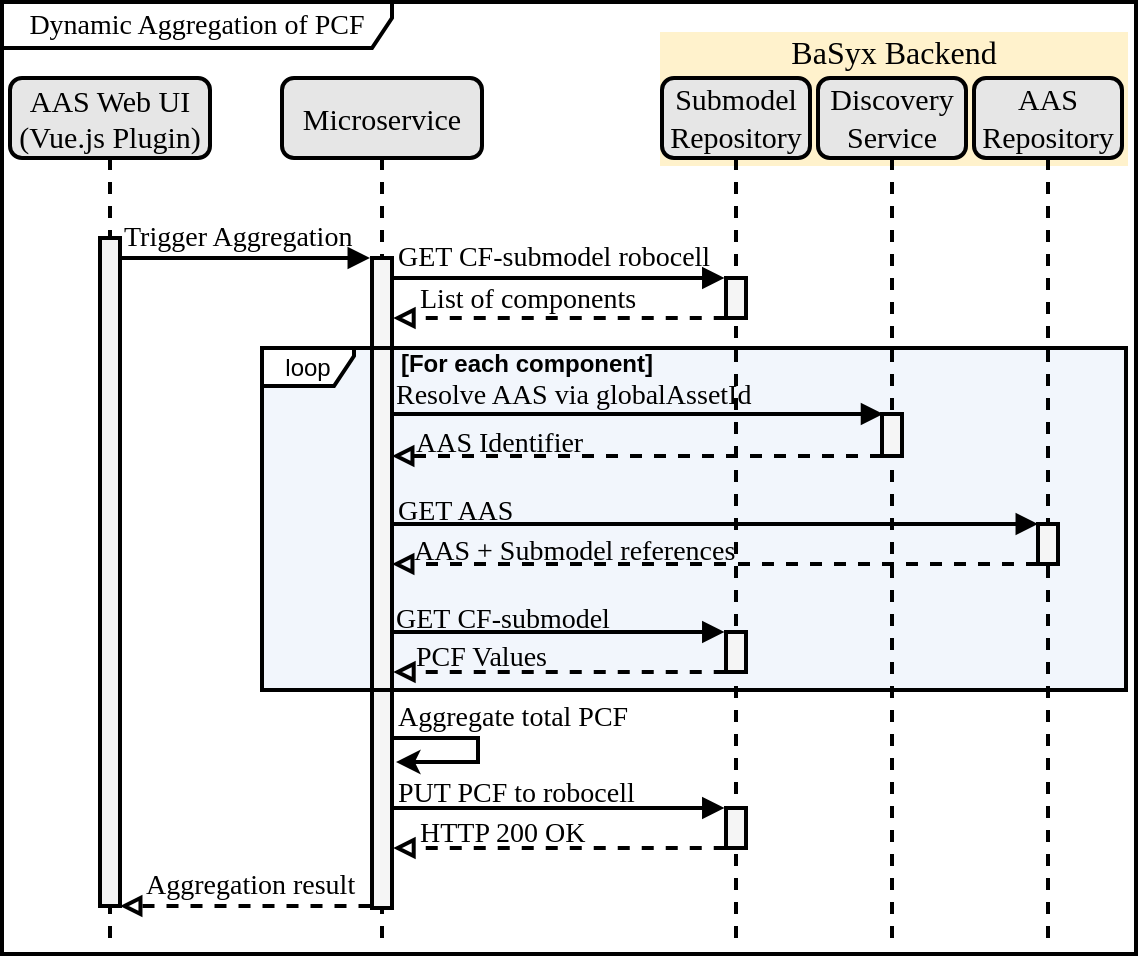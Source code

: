 <mxfile version="27.0.9">
  <diagram name="Seite-1" id="PKCKO2JZGXZ1WHyT4p6J">
    <mxGraphModel dx="983" dy="580" grid="0" gridSize="1" guides="1" tooltips="1" connect="1" arrows="1" fold="1" page="1" pageScale="1" pageWidth="827" pageHeight="1169" math="0" shadow="0">
      <root>
        <mxCell id="0" />
        <mxCell id="1" parent="0" />
        <mxCell id="slhExWS9CCSiFkbzQwnT-5" value="" style="rounded=0;whiteSpace=wrap;html=1;fillColor=#FFF2CC;strokeWidth=2;strokeColor=none;" vertex="1" parent="1">
          <mxGeometry x="519" y="457" width="234" height="67" as="geometry" />
        </mxCell>
        <mxCell id="T0_c9oBNIR08QPvrWOdN-19" value="" style="rounded=0;whiteSpace=wrap;html=1;fillColor=#F2F6FC;" parent="1" vertex="1">
          <mxGeometry x="320" y="615" width="432" height="171" as="geometry" />
        </mxCell>
        <mxCell id="VinP_fHk5Zw0z-EUnCDr-19" value="&lt;font face=&quot;Times New Roman&quot;&gt;AAS Web UI&lt;/font&gt;&lt;div&gt;&lt;font face=&quot;Times New Roman&quot;&gt;(Vue.js Plugin)&lt;/font&gt;&lt;/div&gt;" style="shape=umlLifeline;perimeter=lifelinePerimeter;whiteSpace=wrap;html=1;container=1;dropTarget=0;collapsible=0;recursiveResize=0;outlineConnect=0;portConstraint=eastwest;newEdgeStyle={&quot;curved&quot;:0,&quot;rounded&quot;:0};rounded=1;fillColor=#E6E6E6;strokeWidth=2;gradientColor=none;fontSize=15;" parent="1" vertex="1">
          <mxGeometry x="194" y="480" width="100" height="431" as="geometry" />
        </mxCell>
        <mxCell id="VinP_fHk5Zw0z-EUnCDr-28" value="" style="html=1;points=[[0,0,0,0,5],[0,1,0,0,-5],[1,0,0,0,5],[1,1,0,0,-5]];perimeter=orthogonalPerimeter;outlineConnect=0;targetShapes=umlLifeline;portConstraint=eastwest;newEdgeStyle={&quot;curved&quot;:0,&quot;rounded&quot;:0};fillColor=#F5F5F5;strokeWidth=2;" parent="VinP_fHk5Zw0z-EUnCDr-19" vertex="1">
          <mxGeometry x="45" y="80" width="10" height="334" as="geometry" />
        </mxCell>
        <mxCell id="VinP_fHk5Zw0z-EUnCDr-21" value="&lt;font face=&quot;Times New Roman&quot; style=&quot;font-size: 15px;&quot;&gt;Microservice&lt;/font&gt;" style="shape=umlLifeline;perimeter=lifelinePerimeter;whiteSpace=wrap;html=1;container=1;dropTarget=0;collapsible=0;recursiveResize=0;outlineConnect=0;portConstraint=eastwest;newEdgeStyle={&quot;curved&quot;:0,&quot;rounded&quot;:0};rounded=1;fillColor=#E6E6E6;strokeColor=default;strokeWidth=2;gradientColor=none;" parent="1" vertex="1">
          <mxGeometry x="330" y="480" width="100" height="431" as="geometry" />
        </mxCell>
        <mxCell id="VinP_fHk5Zw0z-EUnCDr-29" value="" style="html=1;points=[[0,0,0,0,5],[0,1,0,0,-5],[1,0,0,0,5],[1,1,0,0,-5]];perimeter=orthogonalPerimeter;outlineConnect=0;targetShapes=umlLifeline;portConstraint=eastwest;newEdgeStyle={&quot;curved&quot;:0,&quot;rounded&quot;:0};fillColor=#F5F5F5;strokeWidth=2;" parent="VinP_fHk5Zw0z-EUnCDr-21" vertex="1">
          <mxGeometry x="45" y="90" width="10" height="325" as="geometry" />
        </mxCell>
        <mxCell id="VinP_fHk5Zw0z-EUnCDr-24" value="&lt;font style=&quot;font-size: 15px;&quot;&gt;Submodel&lt;/font&gt;&lt;div&gt;&lt;font style=&quot;font-size: 15px;&quot;&gt;Repository&lt;/font&gt;&lt;/div&gt;" style="shape=umlLifeline;perimeter=lifelinePerimeter;whiteSpace=wrap;html=1;container=1;dropTarget=0;collapsible=0;recursiveResize=0;outlineConnect=0;portConstraint=eastwest;newEdgeStyle={&quot;curved&quot;:0,&quot;rounded&quot;:0};rounded=1;fillColor=#E6E6E6;strokeWidth=2;fontSize=14;fontFamily=Times New Roman;gradientColor=none;" parent="1" vertex="1">
          <mxGeometry x="520" y="480" width="74" height="431" as="geometry" />
        </mxCell>
        <mxCell id="VinP_fHk5Zw0z-EUnCDr-36" value="" style="html=1;points=[[0,0,0,0,5],[0,1,0,0,-5],[1,0,0,0,5],[1,1,0,0,-5]];perimeter=orthogonalPerimeter;outlineConnect=0;targetShapes=umlLifeline;portConstraint=eastwest;newEdgeStyle={&quot;curved&quot;:0,&quot;rounded&quot;:0};fillColor=#F5F5F5;strokeWidth=2;" parent="VinP_fHk5Zw0z-EUnCDr-24" vertex="1">
          <mxGeometry x="32" y="100" width="10" height="20" as="geometry" />
        </mxCell>
        <mxCell id="VinP_fHk5Zw0z-EUnCDr-30" value="" style="html=1;verticalAlign=bottom;endArrow=block;curved=0;rounded=0;strokeWidth=2;entryX=1;entryY=0.75;entryDx=0;entryDy=0;" parent="1" edge="1" target="VinP_fHk5Zw0z-EUnCDr-74">
          <mxGeometry width="80" relative="1" as="geometry">
            <mxPoint x="249" y="570" as="sourcePoint" />
            <mxPoint x="411" y="570" as="targetPoint" />
            <mxPoint as="offset" />
          </mxGeometry>
        </mxCell>
        <mxCell id="VinP_fHk5Zw0z-EUnCDr-31" value="&lt;font style=&quot;font-size: 15px;&quot;&gt;Discovery&lt;/font&gt;&lt;div&gt;&lt;font style=&quot;font-size: 15px;&quot;&gt;Service&lt;/font&gt;&lt;/div&gt;" style="shape=umlLifeline;perimeter=lifelinePerimeter;whiteSpace=wrap;html=1;container=1;dropTarget=0;collapsible=0;recursiveResize=0;outlineConnect=0;portConstraint=eastwest;newEdgeStyle={&quot;curved&quot;:0,&quot;rounded&quot;:0};rounded=1;fillColor=#E6E6E6;strokeWidth=2;fontSize=14;fontFamily=Times New Roman;gradientColor=none;" parent="1" vertex="1">
          <mxGeometry x="598" y="480" width="74" height="431" as="geometry" />
        </mxCell>
        <mxCell id="VinP_fHk5Zw0z-EUnCDr-65" value="" style="html=1;points=[[0,0,0,0,5],[0,1,0,0,-5],[1,0,0,0,5],[1,1,0,0,-5]];perimeter=orthogonalPerimeter;outlineConnect=0;targetShapes=umlLifeline;portConstraint=eastwest;newEdgeStyle={&quot;curved&quot;:0,&quot;rounded&quot;:0};fillColor=#F5F5F5;strokeWidth=2;" parent="VinP_fHk5Zw0z-EUnCDr-31" vertex="1">
          <mxGeometry x="32" y="168" width="10" height="21" as="geometry" />
        </mxCell>
        <mxCell id="VinP_fHk5Zw0z-EUnCDr-32" value="&lt;font style=&quot;font-size: 15px;&quot;&gt;AAS&lt;/font&gt;&lt;div&gt;&lt;font style=&quot;font-size: 15px;&quot;&gt;Repository&lt;/font&gt;&lt;/div&gt;" style="shape=umlLifeline;perimeter=lifelinePerimeter;whiteSpace=wrap;html=1;container=1;dropTarget=0;collapsible=0;recursiveResize=0;outlineConnect=0;portConstraint=eastwest;newEdgeStyle={&quot;curved&quot;:0,&quot;rounded&quot;:0};rounded=1;fillColor=#E6E6E6;strokeWidth=2;fontSize=14;fontFamily=Times New Roman;gradientColor=none;" parent="1" vertex="1">
          <mxGeometry x="676" y="480" width="74" height="431" as="geometry" />
        </mxCell>
        <mxCell id="VinP_fHk5Zw0z-EUnCDr-66" value="" style="html=1;points=[[0,0,0,0,5],[0,1,0,0,-5],[1,0,0,0,5],[1,1,0,0,-5]];perimeter=orthogonalPerimeter;outlineConnect=0;targetShapes=umlLifeline;portConstraint=eastwest;newEdgeStyle={&quot;curved&quot;:0,&quot;rounded&quot;:0};fillColor=#F5F5F5;strokeWidth=2;" parent="VinP_fHk5Zw0z-EUnCDr-32" vertex="1">
          <mxGeometry x="32" y="223" width="10" height="20" as="geometry" />
        </mxCell>
        <mxCell id="VinP_fHk5Zw0z-EUnCDr-35" value="" style="html=1;verticalAlign=bottom;endArrow=block;curved=0;rounded=0;strokeWidth=2;" parent="1" edge="1">
          <mxGeometry x="0.0" width="80" relative="1" as="geometry">
            <mxPoint x="385" y="580" as="sourcePoint" />
            <mxPoint x="551.25" y="580" as="targetPoint" />
            <mxPoint as="offset" />
          </mxGeometry>
        </mxCell>
        <mxCell id="VinP_fHk5Zw0z-EUnCDr-37" value="" style="html=1;verticalAlign=bottom;endArrow=block;curved=0;rounded=0;dashed=1;endFill=0;strokeWidth=2;" parent="1" edge="1">
          <mxGeometry x="0.0" width="80" relative="1" as="geometry">
            <mxPoint x="551.87" y="600" as="sourcePoint" />
            <mxPoint x="385.62" y="600" as="targetPoint" />
            <mxPoint as="offset" />
          </mxGeometry>
        </mxCell>
        <mxCell id="VinP_fHk5Zw0z-EUnCDr-61" value="loop" style="shape=umlFrame;whiteSpace=wrap;html=1;pointerEvents=0;width=46;height=19;strokeColor=#000000;strokeWidth=2;fillColor=default;gradientColor=none;shadow=0;" parent="1" vertex="1">
          <mxGeometry x="320" y="615" width="432" height="171" as="geometry" />
        </mxCell>
        <mxCell id="VinP_fHk5Zw0z-EUnCDr-67" value="" style="html=1;verticalAlign=bottom;endArrow=block;curved=0;rounded=0;align=right;strokeWidth=2;entryX=0.941;entryY=0.95;entryDx=0;entryDy=0;entryPerimeter=0;" parent="1" edge="1" target="VinP_fHk5Zw0z-EUnCDr-77">
          <mxGeometry x="0.0" width="80" relative="1" as="geometry">
            <mxPoint x="385" y="648" as="sourcePoint" />
            <mxPoint x="656.25" y="648" as="targetPoint" />
            <mxPoint as="offset" />
          </mxGeometry>
        </mxCell>
        <mxCell id="VinP_fHk5Zw0z-EUnCDr-68" value="" style="html=1;verticalAlign=bottom;endArrow=block;curved=0;rounded=0;dashed=1;endFill=0;align=right;strokeWidth=2;" parent="1" edge="1" source="VinP_fHk5Zw0z-EUnCDr-65">
          <mxGeometry x="0.0" width="80" relative="1" as="geometry">
            <mxPoint x="656.87" y="669" as="sourcePoint" />
            <mxPoint x="385" y="669" as="targetPoint" />
            <mxPoint as="offset" />
          </mxGeometry>
        </mxCell>
        <mxCell id="VinP_fHk5Zw0z-EUnCDr-70" value="" style="html=1;verticalAlign=bottom;endArrow=block;curved=0;rounded=0;align=right;strokeWidth=2;" parent="1" edge="1">
          <mxGeometry x="0.0" width="80" relative="1" as="geometry">
            <mxPoint x="385" y="703" as="sourcePoint" />
            <mxPoint x="708" y="703" as="targetPoint" />
            <mxPoint as="offset" />
          </mxGeometry>
        </mxCell>
        <mxCell id="VinP_fHk5Zw0z-EUnCDr-71" value="" style="html=1;verticalAlign=bottom;endArrow=block;curved=0;rounded=0;dashed=1;endFill=0;align=right;strokeWidth=2;" parent="1" edge="1" source="VinP_fHk5Zw0z-EUnCDr-66">
          <mxGeometry x="0.0" width="80" relative="1" as="geometry">
            <mxPoint x="762" y="723" as="sourcePoint" />
            <mxPoint x="385" y="723" as="targetPoint" />
            <mxPoint as="offset" />
          </mxGeometry>
        </mxCell>
        <mxCell id="VinP_fHk5Zw0z-EUnCDr-74" value="&lt;font face=&quot;Times New Roman&quot;&gt;Trigger Aggregation&lt;/font&gt;" style="text;html=1;align=left;verticalAlign=middle;whiteSpace=wrap;rounded=0;fontSize=14;strokeWidth=2;" parent="1" vertex="1">
          <mxGeometry x="249" y="537" width="125" height="44" as="geometry" />
        </mxCell>
        <mxCell id="VinP_fHk5Zw0z-EUnCDr-75" value="&lt;div style=&quot;line-height: 100%;&quot;&gt;&lt;font style=&quot;font-size: 14px; line-height: 100%;&quot;&gt;GET CF-&lt;/font&gt;&lt;span style=&quot;font-size: 14px; background-color: transparent; color: light-dark(rgb(0, 0, 0), rgb(255, 255, 255));&quot;&gt;submodel robocell&lt;/span&gt;&lt;/div&gt;" style="text;html=1;align=left;verticalAlign=middle;whiteSpace=wrap;rounded=0;fontSize=13;fontFamily=Times New Roman;strokeWidth=2;" parent="1" vertex="1">
          <mxGeometry x="386" y="550" width="177" height="38" as="geometry" />
        </mxCell>
        <mxCell id="VinP_fHk5Zw0z-EUnCDr-76" value="&lt;font style=&quot;font-size: 14px;&quot;&gt;List of components&lt;/font&gt;" style="text;html=1;align=left;verticalAlign=middle;whiteSpace=wrap;rounded=0;fontSize=13;fontFamily=Times New Roman;strokeWidth=2;" parent="1" vertex="1">
          <mxGeometry x="397" y="580" width="132" height="21" as="geometry" />
        </mxCell>
        <mxCell id="VinP_fHk5Zw0z-EUnCDr-77" value="Resolve AAS via globalAssetId" style="text;html=1;align=left;verticalAlign=middle;whiteSpace=wrap;rounded=0;fontSize=14;fontFamily=Times New Roman;strokeWidth=2;" parent="1" vertex="1">
          <mxGeometry x="385" y="628" width="261" height="21" as="geometry" />
        </mxCell>
        <mxCell id="VinP_fHk5Zw0z-EUnCDr-78" value="AAS Identifier" style="text;html=1;align=left;verticalAlign=middle;whiteSpace=wrap;rounded=0;fontSize=14;fontFamily=Times New Roman;strokeWidth=2;" parent="1" vertex="1">
          <mxGeometry x="395" y="652" width="103" height="21" as="geometry" />
        </mxCell>
        <mxCell id="VinP_fHk5Zw0z-EUnCDr-79" value="&lt;span&gt;GET AAS&lt;/span&gt;" style="text;html=1;align=left;verticalAlign=middle;whiteSpace=wrap;rounded=0;fontSize=14;fontFamily=Times New Roman;fontStyle=0;strokeWidth=2;" parent="1" vertex="1">
          <mxGeometry x="386" y="686" width="133" height="21" as="geometry" />
        </mxCell>
        <mxCell id="VinP_fHk5Zw0z-EUnCDr-80" value="AAS + Submodel references" style="text;html=1;align=left;verticalAlign=middle;whiteSpace=wrap;rounded=0;fontSize=14;fontFamily=Times New Roman;strokeWidth=2;" parent="1" vertex="1">
          <mxGeometry x="394" y="706" width="174" height="21" as="geometry" />
        </mxCell>
        <mxCell id="VinP_fHk5Zw0z-EUnCDr-101" value="" style="html=1;points=[[0,0,0,0,5],[0,1,0,0,-5],[1,0,0,0,5],[1,1,0,0,-5]];perimeter=orthogonalPerimeter;outlineConnect=0;targetShapes=umlLifeline;portConstraint=eastwest;newEdgeStyle={&quot;curved&quot;:0,&quot;rounded&quot;:0};fillColor=#F5F5F5;strokeWidth=2;" parent="1" vertex="1">
          <mxGeometry x="552" y="845" width="10" height="20" as="geometry" />
        </mxCell>
        <mxCell id="VinP_fHk5Zw0z-EUnCDr-102" value="" style="html=1;verticalAlign=bottom;endArrow=block;curved=0;rounded=0;strokeWidth=2;" parent="1" edge="1">
          <mxGeometry x="0.0" width="80" relative="1" as="geometry">
            <mxPoint x="385" y="845" as="sourcePoint" />
            <mxPoint x="551.25" y="845" as="targetPoint" />
            <mxPoint as="offset" />
          </mxGeometry>
        </mxCell>
        <mxCell id="VinP_fHk5Zw0z-EUnCDr-103" value="" style="html=1;verticalAlign=bottom;endArrow=block;curved=0;rounded=0;dashed=1;endFill=0;strokeWidth=2;" parent="1" edge="1">
          <mxGeometry x="0.0" width="80" relative="1" as="geometry">
            <mxPoint x="551.87" y="865" as="sourcePoint" />
            <mxPoint x="385.62" y="865" as="targetPoint" />
            <mxPoint as="offset" />
          </mxGeometry>
        </mxCell>
        <mxCell id="VinP_fHk5Zw0z-EUnCDr-104" value="PUT PCF to robocell" style="text;html=1;align=left;verticalAlign=middle;whiteSpace=wrap;rounded=0;fontSize=14;fontFamily=Times New Roman;strokeWidth=2;" parent="1" vertex="1">
          <mxGeometry x="386" y="827" width="157" height="21" as="geometry" />
        </mxCell>
        <mxCell id="VinP_fHk5Zw0z-EUnCDr-105" value="HTTP 200 OK" style="text;html=1;align=left;verticalAlign=middle;whiteSpace=wrap;rounded=0;fontSize=14;fontFamily=Times New Roman;strokeWidth=2;" parent="1" vertex="1">
          <mxGeometry x="397" y="847" width="103" height="21" as="geometry" />
        </mxCell>
        <mxCell id="VinP_fHk5Zw0z-EUnCDr-110" value="&lt;font&gt;Aggregation result&lt;/font&gt;" style="text;html=1;align=left;verticalAlign=middle;whiteSpace=wrap;rounded=0;direction=south;fontSize=14;fontFamily=Times New Roman;fontStyle=0;strokeWidth=2;" parent="1" vertex="1">
          <mxGeometry x="260" y="874" width="113" height="20" as="geometry" />
        </mxCell>
        <mxCell id="T0_c9oBNIR08QPvrWOdN-2" value="" style="html=1;points=[[0,0,0,0,5],[0,1,0,0,-5],[1,0,0,0,5],[1,1,0,0,-5]];perimeter=orthogonalPerimeter;outlineConnect=0;targetShapes=umlLifeline;portConstraint=eastwest;newEdgeStyle={&quot;curved&quot;:0,&quot;rounded&quot;:0};fillColor=#F5F5F5;strokeWidth=2;" parent="1" vertex="1">
          <mxGeometry x="552" y="757" width="10" height="20" as="geometry" />
        </mxCell>
        <mxCell id="T0_c9oBNIR08QPvrWOdN-3" value="" style="html=1;verticalAlign=bottom;endArrow=block;curved=0;rounded=0;strokeWidth=2;" parent="1" edge="1">
          <mxGeometry x="0.0" width="80" relative="1" as="geometry">
            <mxPoint x="385" y="757" as="sourcePoint" />
            <mxPoint x="551.25" y="757" as="targetPoint" />
            <mxPoint as="offset" />
          </mxGeometry>
        </mxCell>
        <mxCell id="T0_c9oBNIR08QPvrWOdN-4" value="" style="html=1;verticalAlign=bottom;endArrow=block;curved=0;rounded=0;dashed=1;endFill=0;strokeWidth=2;" parent="1" edge="1">
          <mxGeometry x="0.0" width="80" relative="1" as="geometry">
            <mxPoint x="551.87" y="777" as="sourcePoint" />
            <mxPoint x="385.62" y="777" as="targetPoint" />
            <mxPoint as="offset" />
          </mxGeometry>
        </mxCell>
        <mxCell id="T0_c9oBNIR08QPvrWOdN-5" value="GET&amp;nbsp;CF-submodel" style="text;html=1;align=left;verticalAlign=middle;whiteSpace=wrap;rounded=0;fontSize=14;fontFamily=Times New Roman;strokeWidth=2;" parent="1" vertex="1">
          <mxGeometry x="385" y="740" width="181" height="21" as="geometry" />
        </mxCell>
        <mxCell id="T0_c9oBNIR08QPvrWOdN-6" value="PCF Values" style="text;html=1;align=left;verticalAlign=middle;whiteSpace=wrap;rounded=0;fontSize=14;fontFamily=Times New Roman;strokeWidth=2;" parent="1" vertex="1">
          <mxGeometry x="395" y="759" width="103" height="21" as="geometry" />
        </mxCell>
        <mxCell id="T0_c9oBNIR08QPvrWOdN-7" value="&lt;b&gt;&lt;font style=&quot;color: rgb(0, 0, 0);&quot;&gt;[For each component]&lt;/font&gt;&lt;/b&gt;" style="text;html=1;align=center;verticalAlign=middle;whiteSpace=wrap;rounded=0;strokeWidth=2;" parent="1" vertex="1">
          <mxGeometry x="365" y="615" width="175" height="16" as="geometry" />
        </mxCell>
        <mxCell id="T0_c9oBNIR08QPvrWOdN-13" value="" style="endArrow=classic;html=1;rounded=0;entryX=1.1;entryY=0.431;entryDx=0;entryDy=0;entryPerimeter=0;strokeWidth=2;" parent="1" edge="1">
          <mxGeometry width="50" height="50" relative="1" as="geometry">
            <mxPoint x="386" y="810" as="sourcePoint" />
            <mxPoint x="387" y="822" as="targetPoint" />
            <Array as="points">
              <mxPoint x="428" y="810" />
              <mxPoint x="428" y="822" />
            </Array>
          </mxGeometry>
        </mxCell>
        <mxCell id="T0_c9oBNIR08QPvrWOdN-14" value="Aggregate total PCF" style="text;html=1;align=left;verticalAlign=middle;whiteSpace=wrap;rounded=0;fontSize=14;fontFamily=Times New Roman;strokeWidth=2;" parent="1" vertex="1">
          <mxGeometry x="386" y="789" width="213" height="21" as="geometry" />
        </mxCell>
        <mxCell id="T0_c9oBNIR08QPvrWOdN-15" value="" style="html=1;verticalAlign=bottom;endArrow=block;curved=0;rounded=0;dashed=1;endFill=0;strokeWidth=2;" parent="1" edge="1" target="VinP_fHk5Zw0z-EUnCDr-28">
          <mxGeometry x="0.0" width="80" relative="1" as="geometry">
            <mxPoint x="374.25" y="894" as="sourcePoint" />
            <mxPoint x="254" y="894" as="targetPoint" />
            <mxPoint as="offset" />
          </mxGeometry>
        </mxCell>
        <mxCell id="T0_c9oBNIR08QPvrWOdN-20" value="&lt;font style=&quot;font-size: 14px;&quot;&gt;Dynamic Aggregation of PCF&lt;/font&gt;" style="shape=umlFrame;whiteSpace=wrap;html=1;pointerEvents=0;width=195;height=23;strokeColor=#000000;strokeWidth=2;fillColor=default;gradientColor=none;shadow=0;fontFamily=Times New Roman;fontSize=13;" parent="1" vertex="1">
          <mxGeometry x="190" y="442" width="567" height="476" as="geometry" />
        </mxCell>
        <mxCell id="slhExWS9CCSiFkbzQwnT-6" value="&lt;font face=&quot;Times New Roman&quot; style=&quot;font-size: 16px;&quot;&gt;BaSyx Backend&lt;/font&gt;" style="text;html=1;align=center;verticalAlign=middle;whiteSpace=wrap;rounded=0;strokeWidth=2;" vertex="1" parent="1">
          <mxGeometry x="577" y="452" width="118" height="30" as="geometry" />
        </mxCell>
      </root>
    </mxGraphModel>
  </diagram>
</mxfile>
